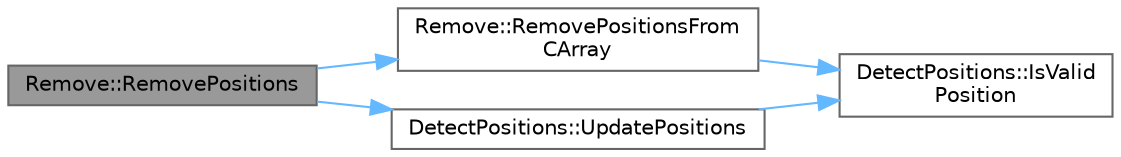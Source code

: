 digraph "Remove::RemovePositions"
{
 // LATEX_PDF_SIZE
  bgcolor="transparent";
  edge [fontname=Helvetica,fontsize=10,labelfontname=Helvetica,labelfontsize=10];
  node [fontname=Helvetica,fontsize=10,shape=box,height=0.2,width=0.4];
  rankdir="LR";
  Node1 [id="Node000001",label="Remove::RemovePositions",height=0.2,width=0.4,color="gray40", fillcolor="grey60", style="filled", fontcolor="black",tooltip="Removes all positions."];
  Node1 -> Node2 [id="edge1_Node000001_Node000002",color="steelblue1",style="solid",tooltip=" "];
  Node2 [id="Node000002",label="Remove::RemovePositionsFrom\lCArray",height=0.2,width=0.4,color="grey40", fillcolor="white", style="filled",URL="$class_remove.html#a99c5ebeed7ca29717ab796fb90a08e29",tooltip="Removes positions from an array of position tickets."];
  Node2 -> Node3 [id="edge2_Node000002_Node000003",color="steelblue1",style="solid",tooltip=" "];
  Node3 [id="Node000003",label="DetectPositions::IsValid\lPosition",height=0.2,width=0.4,color="grey40", fillcolor="white", style="filled",URL="$class_detect_positions.html#a1af3b4bf93b331021a6369963ee90a4a",tooltip="Checks if a position is valid."];
  Node1 -> Node4 [id="edge3_Node000001_Node000004",color="steelblue1",style="solid",tooltip=" "];
  Node4 [id="Node000004",label="DetectPositions::UpdatePositions",height=0.2,width=0.4,color="grey40", fillcolor="white", style="filled",URL="$class_detect_positions.html#abbc7215c65c420c88465c7078fbe2795",tooltip="Updates the positions by collecting valid position tickets."];
  Node4 -> Node3 [id="edge4_Node000004_Node000003",color="steelblue1",style="solid",tooltip=" "];
}
